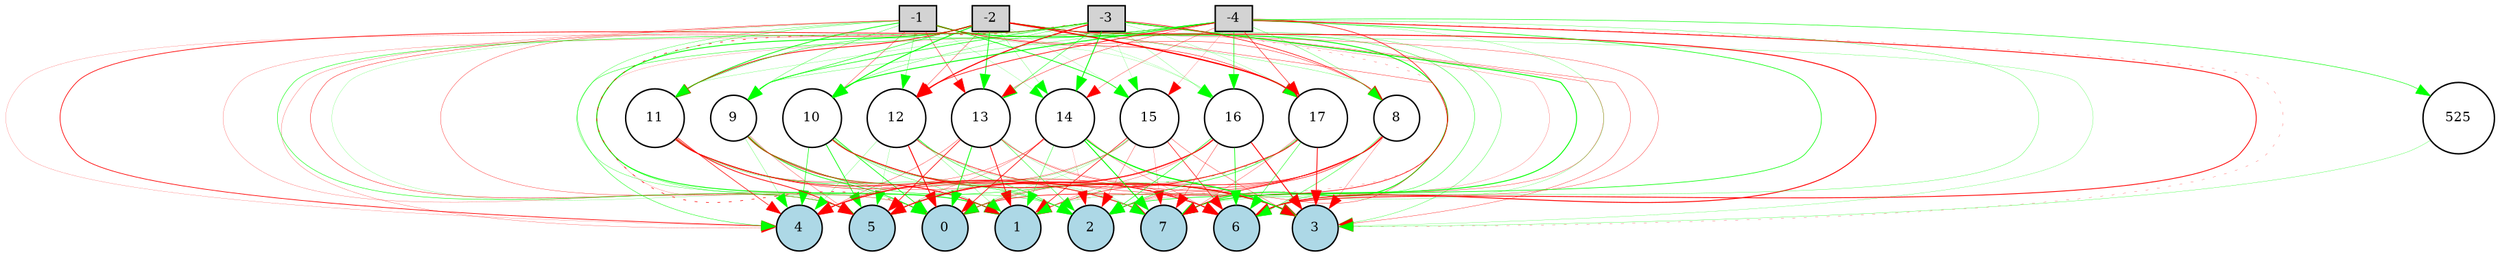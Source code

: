 digraph {
	node [fontsize=9 height=0.2 shape=circle width=0.2]
	-1 [fillcolor=lightgray shape=box style=filled]
	-2 [fillcolor=lightgray shape=box style=filled]
	-3 [fillcolor=lightgray shape=box style=filled]
	-4 [fillcolor=lightgray shape=box style=filled]
	0 [fillcolor=lightblue style=filled]
	1 [fillcolor=lightblue style=filled]
	2 [fillcolor=lightblue style=filled]
	3 [fillcolor=lightblue style=filled]
	4 [fillcolor=lightblue style=filled]
	5 [fillcolor=lightblue style=filled]
	6 [fillcolor=lightblue style=filled]
	7 [fillcolor=lightblue style=filled]
	8 [fillcolor=white style=filled]
	9 [fillcolor=white style=filled]
	10 [fillcolor=white style=filled]
	11 [fillcolor=white style=filled]
	12 [fillcolor=white style=filled]
	13 [fillcolor=white style=filled]
	14 [fillcolor=white style=filled]
	15 [fillcolor=white style=filled]
	16 [fillcolor=white style=filled]
	17 [fillcolor=white style=filled]
	525 [fillcolor=white style=filled]
	-1 -> 8 [color=red penwidth=0.2608665865529971 style=solid]
	-1 -> 9 [color=green penwidth=0.22305022174403205 style=solid]
	-1 -> 10 [color=red penwidth=0.2419101576435577 style=solid]
	-1 -> 11 [color=green penwidth=0.5289611221999995 style=solid]
	-1 -> 12 [color=green penwidth=0.2109155846307162 style=solid]
	-1 -> 13 [color=red penwidth=0.29767347173702796 style=solid]
	-1 -> 14 [color=green penwidth=0.11755367088566769 style=solid]
	-1 -> 15 [color=green penwidth=0.49522073478716777 style=solid]
	-1 -> 16 [color=green penwidth=0.1122245870623278 style=solid]
	-1 -> 17 [color=red penwidth=0.3120380000458649 style=solid]
	-2 -> 8 [color=green penwidth=0.16810136296146042 style=solid]
	-2 -> 9 [color=green penwidth=0.37186681957926426 style=solid]
	-2 -> 10 [color=green penwidth=0.6383924571024199 style=solid]
	-2 -> 11 [color=red penwidth=0.5308723117830563 style=solid]
	-2 -> 12 [color=red penwidth=0.23468902821219198 style=solid]
	-2 -> 13 [color=green penwidth=0.5435712895669209 style=solid]
	-2 -> 14 [color=green penwidth=0.1419443023901925 style=solid]
	-2 -> 15 [color=green penwidth=0.10256316012431331 style=solid]
	-2 -> 16 [color=green penwidth=0.11157600311471078 style=solid]
	-2 -> 17 [color=red penwidth=0.9375694108509808 style=solid]
	-3 -> 8 [color=red penwidth=0.4290149426100527 style=solid]
	-3 -> 9 [color=green penwidth=0.4241412304108818 style=solid]
	-3 -> 10 [color=green penwidth=0.20881186726276346 style=solid]
	-3 -> 11 [color=green penwidth=0.13693026617761697 style=solid]
	-3 -> 12 [color=red penwidth=0.751965365141332 style=solid]
	-3 -> 13 [color=green penwidth=0.30822859057370705 style=solid]
	-3 -> 14 [color=green penwidth=0.603338838127469 style=solid]
	-3 -> 15 [color=green penwidth=0.110876492483959 style=solid]
	-3 -> 16 [color=green penwidth=0.13490178427696287 style=solid]
	-3 -> 17 [color=green penwidth=0.12107563996786737 style=solid]
	-4 -> 8 [color=green penwidth=0.20443658486993432 style=solid]
	-4 -> 9 [color=green penwidth=0.18803076964304374 style=solid]
	-4 -> 10 [color=green penwidth=0.6210691887991027 style=solid]
	-4 -> 11 [color=green penwidth=0.293708112337593 style=solid]
	-4 -> 12 [color=red penwidth=0.47779253452092496 style=solid]
	-4 -> 13 [color=red penwidth=0.25807061189092095 style=solid]
	-4 -> 14 [color=red penwidth=0.19868910452400962 style=solid]
	-4 -> 15 [color=red penwidth=0.11711248899335691 style=solid]
	-4 -> 16 [color=green penwidth=0.3928894985201642 style=solid]
	-4 -> 17 [color=red penwidth=0.3505084248244753 style=solid]
	8 -> 0 [color=red penwidth=0.32336414189676904 style=solid]
	8 -> 1 [color=red penwidth=0.3681289303214589 style=solid]
	8 -> 2 [color=red penwidth=0.17511957125607494 style=solid]
	8 -> 3 [color=red penwidth=0.1629657142827176 style=solid]
	8 -> 4 [color=red penwidth=0.2674075375792807 style=solid]
	8 -> 5 [color=red penwidth=0.3171951995514619 style=solid]
	8 -> 6 [color=green penwidth=0.28218686138973514 style=solid]
	8 -> 7 [color=red penwidth=0.36404757544710986 style=solid]
	9 -> 0 [color=green penwidth=0.49507099861798864 style=solid]
	9 -> 1 [color=red penwidth=0.4733916026963302 style=solid]
	9 -> 2 [color=green penwidth=0.1933382588897195 style=solid]
	9 -> 3 [color=green penwidth=0.29545980748299117 style=solid]
	9 -> 4 [color=green penwidth=0.15763674633826427 style=solid]
	9 -> 5 [color=red penwidth=0.19175333793560354 style=solid]
	9 -> 6 [color=red penwidth=0.2209037790450002 style=solid]
	9 -> 7 [color=red penwidth=0.12685168898400945 style=solid]
	10 -> 0 [color=green penwidth=0.4741814984070438 style=solid]
	10 -> 1 [color=green penwidth=0.21916271666075704 style=solid]
	10 -> 2 [color=green penwidth=0.2184465417988999 style=solid]
	10 -> 3 [color=red penwidth=0.6186944567467436 style=solid]
	10 -> 4 [color=green penwidth=0.383776174997444 style=solid]
	10 -> 5 [color=green penwidth=0.49238905205183614 style=solid]
	10 -> 6 [color=red penwidth=0.38963885783250973 style=solid]
	10 -> 7 [color=green penwidth=0.10121879336343374 style=solid]
	11 -> 0 [color=green penwidth=0.2011397504111902 style=solid]
	11 -> 1 [color=red penwidth=0.25714434931745955 style=solid]
	11 -> 2 [color=green penwidth=0.22973445332749728 style=solid]
	11 -> 4 [color=red penwidth=0.4067110443052171 style=solid]
	11 -> 5 [color=red penwidth=0.5375806867819583 style=solid]
	11 -> 6 [color=red penwidth=0.32598239622935943 style=solid]
	11 -> 7 [color=red penwidth=0.4866852842373556 style=solid]
	12 -> 0 [color=red penwidth=0.6400358264121397 style=solid]
	12 -> 1 [color=green penwidth=0.16417176057184796 style=solid]
	12 -> 2 [color=green penwidth=0.3180251164431199 style=solid]
	12 -> 3 [color=red penwidth=0.38198266136578174 style=solid]
	12 -> 4 [color=green penwidth=0.15329319982732098 style=solid]
	12 -> 5 [color=green penwidth=0.125893912263147 style=solid]
	12 -> 6 [color=red penwidth=0.22327337935556968 style=dotted]
	12 -> 7 [color=green penwidth=0.14028668298003266 style=solid]
	13 -> 0 [color=green penwidth=0.5577227821869363 style=solid]
	13 -> 1 [color=red penwidth=0.5320703048368537 style=solid]
	13 -> 2 [color=green penwidth=0.2883830422961873 style=solid]
	13 -> 3 [color=red penwidth=0.13605184730574688 style=solid]
	13 -> 4 [color=red penwidth=0.21455185744405098 style=solid]
	13 -> 5 [color=red penwidth=0.46320262391758027 style=solid]
	13 -> 6 [color=red penwidth=0.26880228737038336 style=solid]
	13 -> 7 [color=green penwidth=0.1202563647288814 style=solid]
	14 -> 0 [color=red penwidth=0.4618910946132049 style=solid]
	14 -> 1 [color=green penwidth=0.2601289368759969 style=solid]
	14 -> 2 [color=red penwidth=0.10586647715602074 style=solid]
	14 -> 3 [color=green penwidth=0.7931794106790915 style=solid]
	14 -> 4 [color=red penwidth=0.21027936843327627 style=solid]
	14 -> 5 [color=red penwidth=0.18897886838308842 style=solid]
	14 -> 6 [color=red penwidth=0.18854743602147536 style=solid]
	14 -> 7 [color=green penwidth=0.6386558351804555 style=solid]
	15 -> 0 [color=green penwidth=0.13480973558434534 style=solid]
	15 -> 1 [color=red penwidth=0.41850534220129565 style=solid]
	15 -> 2 [color=red penwidth=0.19241207489687714 style=solid]
	15 -> 3 [color=red penwidth=0.21525020914337425 style=solid]
	15 -> 4 [color=red penwidth=0.23116330896174433 style=solid]
	15 -> 5 [color=green penwidth=0.16841126274545748 style=solid]
	15 -> 6 [color=red penwidth=0.39458798241307946 style=solid]
	15 -> 7 [color=red penwidth=0.13805849525050198 style=solid]
	16 -> 0 [color=red penwidth=0.1452558850426432 style=solid]
	16 -> 1 [color=red penwidth=0.182678286689744 style=solid]
	16 -> 2 [color=green penwidth=0.35774591860942684 style=solid]
	16 -> 3 [color=red penwidth=0.6307529230557154 style=solid]
	16 -> 4 [color=red penwidth=0.26083020030947823 style=solid]
	16 -> 5 [color=red penwidth=0.5654210961954442 style=solid]
	16 -> 6 [color=green penwidth=0.45453353891786064 style=solid]
	16 -> 7 [color=red penwidth=0.2297253047416747 style=solid]
	17 -> 0 [color=green penwidth=0.11310219636107291 style=solid]
	17 -> 1 [color=green penwidth=0.2923523060141324 style=dotted]
	17 -> 2 [color=green penwidth=0.34958488867035653 style=solid]
	17 -> 3 [color=red penwidth=0.5554246723045407 style=solid]
	17 -> 4 [color=red penwidth=0.44745779696188537 style=solid]
	17 -> 5 [color=red penwidth=0.251923791309851 style=solid]
	17 -> 6 [color=green penwidth=0.2974119782939616 style=solid]
	17 -> 7 [color=red penwidth=0.19154386481055696 style=solid]
	-1 -> 0 [color=green penwidth=0.11489151543499398 style=solid]
	-1 -> 1 [color=green penwidth=0.20905188418107207 style=solid]
	-1 -> 2 [color=green penwidth=0.24526692599943992 style=solid]
	-1 -> 3 [color=green penwidth=0.20356592274937604 style=solid]
	-1 -> 4 [color=red penwidth=0.14705720694042118 style=solid]
	-1 -> 5 [color=red penwidth=0.26855401772157184 style=solid]
	-1 -> 6 [color=green penwidth=0.2628528888087641 style=solid]
	-1 -> 7 [color=green penwidth=0.6181061634937728 style=solid]
	-2 -> 0 [color=red penwidth=0.20564402999278925 style=solid]
	-2 -> 1 [color=green penwidth=0.5940668574077682 style=solid]
	-2 -> 2 [color=red penwidth=0.23296343546467974 style=solid]
	-2 -> 3 [color=green penwidth=0.14284344712038377 style=solid]
	-2 -> 4 [color=red penwidth=0.10760363402538531 style=solid]
	-2 -> 5 [color=red penwidth=0.1341703401989193 style=solid]
	-2 -> 6 [color=red penwidth=0.6232167304437538 style=solid]
	-2 -> 7 [color=red penwidth=0.20722521194522459 style=solid]
	-3 -> 0 [color=red penwidth=0.402268179186298 style=dotted]
	-3 -> 1 [color=red penwidth=0.1618892819423583 style=dotted]
	-3 -> 2 [color=red penwidth=0.13166637104284573 style=solid]
	-3 -> 3 [color=red penwidth=0.21272514623543806 style=solid]
	-3 -> 4 [color=red penwidth=0.4656743709232929 style=solid]
	-3 -> 5 [color=green penwidth=0.3248713349349647 style=solid]
	-3 -> 6 [color=red penwidth=0.21162460285968004 style=solid]
	-3 -> 7 [color=green penwidth=0.6291404656377135 style=solid]
	-4 -> 0 [color=red penwidth=0.43315125666110743 style=solid]
	-4 -> 1 [color=green penwidth=0.14909008537494928 style=solid]
	-4 -> 2 [color=green penwidth=0.42442666122564154 style=solid]
	-4 -> 3 [color=red penwidth=0.14416679208287672 style=dotted]
	-4 -> 4 [color=green penwidth=0.2882142170714508 style=solid]
	-4 -> 5 [color=red penwidth=0.11257395697806592 style=solid]
	-4 -> 6 [color=red penwidth=0.5667580317576512 style=solid]
	-4 -> 7 [color=green penwidth=0.1791660710596128 style=solid]
	-4 -> 525 [color=green penwidth=0.34904561747279983 style=solid]
	525 -> 3 [color=green penwidth=0.1673770359199449 style=solid]
}
